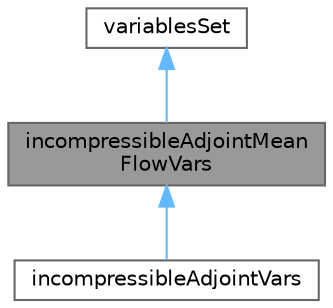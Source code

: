 digraph "incompressibleAdjointMeanFlowVars"
{
 // LATEX_PDF_SIZE
  bgcolor="transparent";
  edge [fontname=Helvetica,fontsize=10,labelfontname=Helvetica,labelfontsize=10];
  node [fontname=Helvetica,fontsize=10,shape=box,height=0.2,width=0.4];
  Node1 [id="Node000001",label="incompressibleAdjointMean\lFlowVars",height=0.2,width=0.4,color="gray40", fillcolor="grey60", style="filled", fontcolor="black",tooltip="Manages the adjoint mean flow fields and their mean values."];
  Node2 -> Node1 [id="edge1_Node000001_Node000002",dir="back",color="steelblue1",style="solid",tooltip=" "];
  Node2 [id="Node000002",label="variablesSet",height=0.2,width=0.4,color="gray40", fillcolor="white", style="filled",URL="$classFoam_1_1variablesSet.html",tooltip="Base class for creating a set of variables."];
  Node1 -> Node3 [id="edge2_Node000001_Node000003",dir="back",color="steelblue1",style="solid",tooltip=" "];
  Node3 [id="Node000003",label="incompressibleAdjointVars",height=0.2,width=0.4,color="gray40", fillcolor="white", style="filled",URL="$classFoam_1_1incompressibleAdjointVars.html",tooltip="Class including all adjoint fields for incompressible flows."];
}
